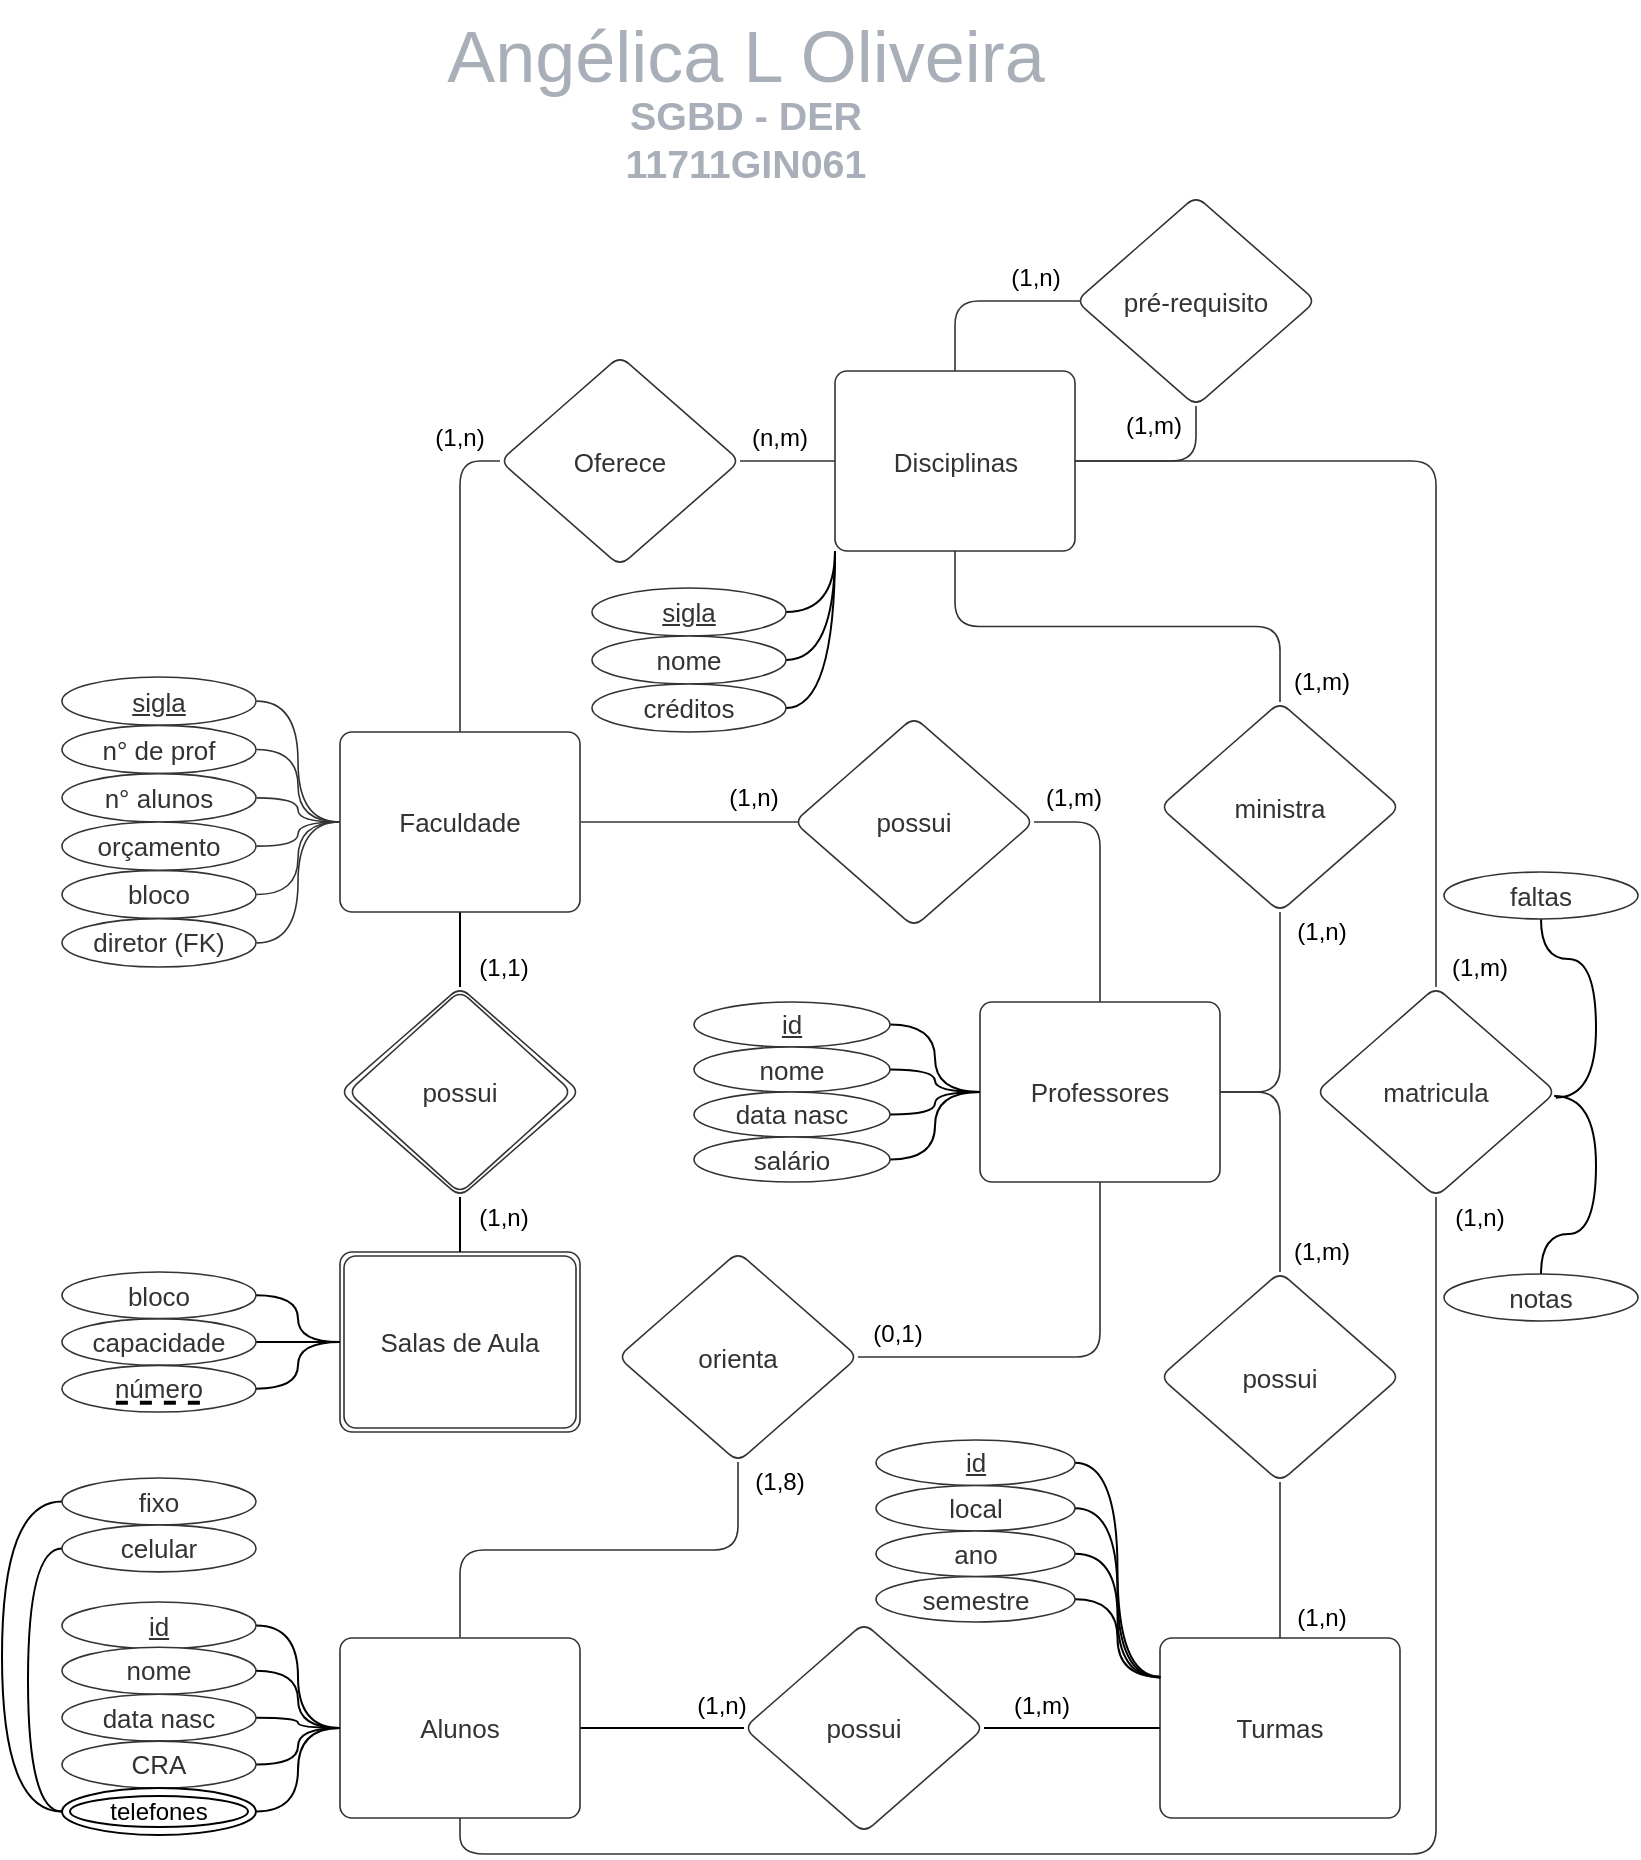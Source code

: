 <mxfile version="14.4.7" type="github">
  <diagram id="0k0tagOICq-q-ye2znuc" name="Page-1">
    <mxGraphModel dx="1777" dy="719" grid="0" gridSize="10" guides="1" tooltips="1" connect="0" arrows="1" fold="1" page="1" pageScale="1" pageWidth="827" pageHeight="1169" math="0" shadow="0">
      <root>
        <mxCell id="0" />
        <mxCell id="1" parent="0" />
        <UserObject label="&lt;div&gt;SGBD - DER&lt;/div&gt;&lt;div&gt;11711GIN061&lt;br&gt;&lt;/div&gt;" lucidchartObjectId="UGaBJGIUdZaL" id="CtVRzFDIOBK6Ej2HareU-1">
          <mxCell style="points=[[0.18,0.967,0]];html=1;overflow=block;blockSpacing=1;whiteSpace=wrap;;whiteSpace=wrap;fontSize=19.7;fontColor=#a9afb8;fontStyle=1;align=center;spacingLeft=7;spacingRight=7;spacingTop=2;spacing=3;strokeOpacity=0;fillOpacity=0;rounded=1;absoluteArcSize=1;arcSize=12;fillColor=#ffffff;strokeWidth=1.5;" parent="1" vertex="1">
            <mxGeometry x="-533" y="59" width="170" height="31" as="geometry" />
          </mxCell>
        </UserObject>
        <UserObject label="&lt;div&gt;&lt;font style=&quot;font-size: 36px&quot;&gt;Angélica L Oliveira&lt;/font&gt;&lt;/div&gt;" placeholders="1" lucidchartObjectId="UGaBLjbw9.Wj" id="CtVRzFDIOBK6Ej2HareU-3">
          <mxCell style="html=1;overflow=block;blockSpacing=1;whiteSpace=wrap;;whiteSpace=wrap;fontSize=11.5;fontColor=#a9afb8;align=center;spacingLeft=7;spacingRight=7;spacingTop=2;spacing=3;strokeOpacity=0;fillOpacity=0;rounded=1;absoluteArcSize=1;arcSize=12;fillColor=#ffffff;strokeWidth=1.5;strokeColor=#000000;" parent="1" vertex="1">
            <mxGeometry x="-688" y="19" width="480" height="14" as="geometry" />
          </mxCell>
        </UserObject>
        <mxCell id="CtVRzFDIOBK6Ej2HareU-155" style="edgeStyle=orthogonalEdgeStyle;curved=1;rounded=0;orthogonalLoop=1;jettySize=auto;html=1;exitX=0.5;exitY=1;exitDx=0;exitDy=0;entryX=0.5;entryY=0;entryDx=0;entryDy=0;endArrow=none;endFill=0;" parent="1" source="CtVRzFDIOBK6Ej2HareU-4" target="CtVRzFDIOBK6Ej2HareU-154" edge="1">
          <mxGeometry relative="1" as="geometry" />
        </mxCell>
        <UserObject label="Faculdade" lucidchartObjectId="iomj5yJkuLLF" id="CtVRzFDIOBK6Ej2HareU-4">
          <mxCell style="html=1;overflow=block;blockSpacing=1;whiteSpace=wrap;;whiteSpace=wrap;fontSize=13;fontColor=#333333;align=center;spacing=9;strokeColor=#333333;strokeOpacity=100;fillOpacity=100;rounded=1;absoluteArcSize=1;arcSize=12;fillColor=#ffffff;strokeWidth=0.8;" parent="1" vertex="1">
            <mxGeometry x="-651" y="384" width="120" height="90" as="geometry" />
          </mxCell>
        </UserObject>
        <mxCell id="CtVRzFDIOBK6Ej2HareU-110" style="edgeStyle=orthogonalEdgeStyle;curved=1;rounded=0;orthogonalLoop=1;jettySize=auto;html=1;exitX=0;exitY=0.5;exitDx=0;exitDy=0;entryX=1;entryY=0.5;entryDx=0;entryDy=0;endArrow=none;endFill=0;" parent="1" source="CtVRzFDIOBK6Ej2HareU-5" target="CtVRzFDIOBK6Ej2HareU-106" edge="1">
          <mxGeometry relative="1" as="geometry" />
        </mxCell>
        <UserObject label="Professores" lucidchartObjectId="xomj~zyaZDRu" id="CtVRzFDIOBK6Ej2HareU-5">
          <mxCell style="html=1;overflow=block;blockSpacing=1;whiteSpace=wrap;;whiteSpace=wrap;fontSize=13;fontColor=#333333;align=center;spacing=9;strokeColor=#333333;strokeOpacity=100;fillOpacity=100;rounded=1;absoluteArcSize=1;arcSize=12;fillColor=#ffffff;strokeWidth=0.8;" parent="1" vertex="1">
            <mxGeometry x="-331" y="519" width="120" height="90" as="geometry" />
          </mxCell>
        </UserObject>
        <UserObject label="Disciplinas" lucidchartObjectId="Aomjm~CfPQzT" id="CtVRzFDIOBK6Ej2HareU-6">
          <mxCell style="html=1;overflow=block;blockSpacing=1;whiteSpace=wrap;;whiteSpace=wrap;fontSize=13;fontColor=#333333;align=center;spacing=9;strokeColor=#333333;strokeOpacity=100;fillOpacity=100;rounded=1;absoluteArcSize=1;arcSize=12;fillColor=#ffffff;strokeWidth=0.8;" parent="1" vertex="1">
            <mxGeometry x="-403.5" y="203.5" width="120" height="90" as="geometry" />
          </mxCell>
        </UserObject>
        <mxCell id="CtVRzFDIOBK6Ej2HareU-151" style="edgeStyle=orthogonalEdgeStyle;curved=1;rounded=0;orthogonalLoop=1;jettySize=auto;html=1;exitX=1;exitY=0.5;exitDx=0;exitDy=0;endArrow=none;endFill=0;" parent="1" source="CtVRzFDIOBK6Ej2HareU-7" target="CtVRzFDIOBK6Ej2HareU-148" edge="1">
          <mxGeometry relative="1" as="geometry" />
        </mxCell>
        <UserObject label="Alunos" lucidchartObjectId="FomjPvOgdOiP" id="CtVRzFDIOBK6Ej2HareU-7">
          <mxCell style="html=1;overflow=block;blockSpacing=1;whiteSpace=wrap;;whiteSpace=wrap;fontSize=13;fontColor=#333333;align=center;spacing=9;strokeColor=#333333;strokeOpacity=100;fillOpacity=100;rounded=1;absoluteArcSize=1;arcSize=12;fillColor=#ffffff;strokeWidth=0.8;" parent="1" vertex="1">
            <mxGeometry x="-651" y="837" width="120" height="90" as="geometry" />
          </mxCell>
        </UserObject>
        <UserObject label="Oferece" lucidchartObjectId="UzmjYmP2OxTb" id="CtVRzFDIOBK6Ej2HareU-8">
          <mxCell style="html=1;overflow=block;blockSpacing=1;whiteSpace=wrap;shape=rhombus;whiteSpace=wrap;fontSize=13;fontColor=#333333;align=center;spacing=3.8;strokeColor=#333333;strokeOpacity=100;fillOpacity=100;rounded=1;absoluteArcSize=1;arcSize=12;fillColor=#ffffff;strokeWidth=0.8;" parent="1" vertex="1">
            <mxGeometry x="-571" y="196" width="120" height="105" as="geometry" />
          </mxCell>
        </UserObject>
        <UserObject label="" lucidchartObjectId="dAmjuNjE_fYU" id="CtVRzFDIOBK6Ej2HareU-9">
          <mxCell style="html=1;jettySize=18;whiteSpace=wrap;fontSize=13;strokeColor=#333333;strokeOpacity=100;strokeWidth=0.8;rounded=1;arcSize=24;edgeStyle=orthogonalEdgeStyle;startArrow=none;;endArrow=none;;exitX=0.5;exitY=0;entryX=0;entryY=0.5;entryDx=0;entryDy=0;exitDx=0;exitDy=0;" parent="1" source="CtVRzFDIOBK6Ej2HareU-4" target="CtVRzFDIOBK6Ej2HareU-8" edge="1">
            <mxGeometry width="100" height="100" relative="1" as="geometry">
              <Array as="points" />
            </mxGeometry>
          </mxCell>
        </UserObject>
        <UserObject label="" lucidchartObjectId="xAmjLvCmLTmo" id="CtVRzFDIOBK6Ej2HareU-10">
          <mxCell style="html=1;jettySize=18;whiteSpace=wrap;fontSize=13;strokeColor=#333333;strokeOpacity=100;strokeWidth=0.8;rounded=1;arcSize=24;edgeStyle=orthogonalEdgeStyle;startArrow=none;;endArrow=none;;exitX=1;exitY=0.5;entryX=0;entryY=0.5;exitDx=0;exitDy=0;entryDx=0;entryDy=0;" parent="1" source="CtVRzFDIOBK6Ej2HareU-8" target="CtVRzFDIOBK6Ej2HareU-6" edge="1">
            <mxGeometry width="100" height="100" relative="1" as="geometry">
              <Array as="points" />
            </mxGeometry>
          </mxCell>
        </UserObject>
        <UserObject label="possui" lucidchartObjectId="~BmjNlRGVKcV" id="CtVRzFDIOBK6Ej2HareU-11">
          <mxCell style="html=1;overflow=block;blockSpacing=1;whiteSpace=wrap;shape=rhombus;whiteSpace=wrap;fontSize=13;fontColor=#333333;align=center;spacing=3.8;strokeColor=#333333;strokeOpacity=100;fillOpacity=100;rounded=1;absoluteArcSize=1;arcSize=12;fillColor=#ffffff;strokeWidth=0.8;" parent="1" vertex="1">
            <mxGeometry x="-424" y="376.5" width="120" height="105" as="geometry" />
          </mxCell>
        </UserObject>
        <UserObject label="" lucidchartObjectId="MCmj5-dp299C" id="CtVRzFDIOBK6Ej2HareU-12">
          <mxCell style="html=1;jettySize=18;whiteSpace=wrap;fontSize=13;strokeColor=#333333;strokeOpacity=100;strokeWidth=0.8;rounded=1;arcSize=24;edgeStyle=orthogonalEdgeStyle;startArrow=none;;endArrow=none;;exitX=0.5;exitY=0;entryX=1;entryY=0.5;entryDx=0;entryDy=0;exitDx=0;exitDy=0;" parent="1" source="CtVRzFDIOBK6Ej2HareU-5" target="CtVRzFDIOBK6Ej2HareU-11" edge="1">
            <mxGeometry width="100" height="100" relative="1" as="geometry">
              <Array as="points" />
            </mxGeometry>
          </mxCell>
        </UserObject>
        <UserObject label="" lucidchartObjectId="WCmjzMi76Cz9" id="CtVRzFDIOBK6Ej2HareU-13">
          <mxCell style="html=1;jettySize=18;whiteSpace=wrap;fontSize=13;strokeColor=#333333;strokeOpacity=100;strokeWidth=0.8;rounded=1;arcSize=24;edgeStyle=orthogonalEdgeStyle;startArrow=none;;endArrow=none;;exitX=0.019;exitY=0.5;exitPerimeter=0;entryX=1.003;entryY=0.5;entryPerimeter=0;" parent="1" source="CtVRzFDIOBK6Ej2HareU-11" target="CtVRzFDIOBK6Ej2HareU-4" edge="1">
            <mxGeometry width="100" height="100" relative="1" as="geometry">
              <Array as="points" />
            </mxGeometry>
          </mxCell>
        </UserObject>
        <UserObject label="ministra" lucidchartObjectId="_CmjO9TMk5nC" id="CtVRzFDIOBK6Ej2HareU-14">
          <mxCell style="html=1;overflow=block;blockSpacing=1;whiteSpace=wrap;shape=rhombus;whiteSpace=wrap;fontSize=13;fontColor=#333333;align=center;spacing=3.8;strokeColor=#333333;strokeOpacity=100;fillOpacity=100;rounded=1;absoluteArcSize=1;arcSize=12;fillColor=#ffffff;strokeWidth=0.8;" parent="1" vertex="1">
            <mxGeometry x="-241" y="369" width="120" height="105" as="geometry" />
          </mxCell>
        </UserObject>
        <UserObject label="" lucidchartObjectId="aDmjiUkm2qg4" id="CtVRzFDIOBK6Ej2HareU-15">
          <mxCell style="html=1;jettySize=18;whiteSpace=wrap;fontSize=13;strokeColor=#333333;strokeOpacity=100;strokeWidth=0.8;rounded=1;arcSize=24;edgeStyle=orthogonalEdgeStyle;startArrow=none;;endArrow=none;;exitX=1;exitY=0.5;entryX=0.5;entryY=1;entryDx=0;entryDy=0;exitDx=0;exitDy=0;" parent="1" source="CtVRzFDIOBK6Ej2HareU-5" target="CtVRzFDIOBK6Ej2HareU-14" edge="1">
            <mxGeometry width="100" height="100" relative="1" as="geometry">
              <Array as="points" />
              <mxPoint x="-191" y="4" as="targetPoint" />
            </mxGeometry>
          </mxCell>
        </UserObject>
        <UserObject label="" lucidchartObjectId="fDmjT.F.xK~0" id="CtVRzFDIOBK6Ej2HareU-16">
          <mxCell style="html=1;jettySize=18;whiteSpace=wrap;fontSize=13;strokeColor=#333333;strokeOpacity=100;strokeWidth=0.8;rounded=1;arcSize=24;edgeStyle=orthogonalEdgeStyle;startArrow=none;;endArrow=none;;entryX=0.5;entryY=1;exitX=0.5;exitY=0;exitDx=0;exitDy=0;entryDx=0;entryDy=0;" parent="1" source="CtVRzFDIOBK6Ej2HareU-14" target="CtVRzFDIOBK6Ej2HareU-6" edge="1">
            <mxGeometry width="100" height="100" relative="1" as="geometry">
              <Array as="points" />
              <mxPoint x="-181" y="411" as="sourcePoint" />
            </mxGeometry>
          </mxCell>
        </UserObject>
        <UserObject label="orienta" lucidchartObjectId="pDmjEAedYxlP" id="CtVRzFDIOBK6Ej2HareU-17">
          <mxCell style="html=1;overflow=block;blockSpacing=1;whiteSpace=wrap;shape=rhombus;whiteSpace=wrap;fontSize=13;fontColor=#333333;align=center;spacing=3.8;strokeColor=#333333;strokeOpacity=100;fillOpacity=100;rounded=1;absoluteArcSize=1;arcSize=12;fillColor=#ffffff;strokeWidth=0.8;" parent="1" vertex="1">
            <mxGeometry x="-512" y="644" width="120" height="105" as="geometry" />
          </mxCell>
        </UserObject>
        <UserObject label="" lucidchartObjectId="yDmjnPk5z_PZ" id="CtVRzFDIOBK6Ej2HareU-18">
          <mxCell style="html=1;jettySize=18;whiteSpace=wrap;fontSize=13;strokeColor=#333333;strokeOpacity=100;strokeWidth=0.8;rounded=1;arcSize=24;edgeStyle=orthogonalEdgeStyle;startArrow=none;;endArrow=none;;exitX=0.5;exitY=1;entryX=1;entryY=0.5;exitDx=0;exitDy=0;entryDx=0;entryDy=0;" parent="1" source="CtVRzFDIOBK6Ej2HareU-5" target="CtVRzFDIOBK6Ej2HareU-17" edge="1">
            <mxGeometry width="100" height="100" relative="1" as="geometry">
              <Array as="points" />
            </mxGeometry>
          </mxCell>
        </UserObject>
        <UserObject label="" lucidchartObjectId="BDmjD462HrRi" id="CtVRzFDIOBK6Ej2HareU-19">
          <mxCell style="html=1;jettySize=18;whiteSpace=wrap;fontSize=13;strokeColor=#333333;strokeOpacity=100;strokeWidth=0.8;rounded=1;arcSize=24;edgeStyle=orthogonalEdgeStyle;startArrow=none;;endArrow=none;;entryX=0.5;entryY=-0.004;entryPerimeter=0;exitX=0.5;exitY=1;exitDx=0;exitDy=0;" parent="1" source="CtVRzFDIOBK6Ej2HareU-17" target="CtVRzFDIOBK6Ej2HareU-7" edge="1">
            <mxGeometry width="100" height="100" relative="1" as="geometry">
              <Array as="points" />
              <mxPoint x="-452" y="749" as="sourcePoint" />
            </mxGeometry>
          </mxCell>
        </UserObject>
        <UserObject label="possui" lucidchartObjectId="ZDmjs5NYemhn" id="CtVRzFDIOBK6Ej2HareU-20">
          <mxCell style="html=1;overflow=block;blockSpacing=1;whiteSpace=wrap;shape=rhombus;whiteSpace=wrap;fontSize=13;fontColor=#333333;align=center;spacing=3.8;strokeColor=#333333;strokeOpacity=100;fillOpacity=100;rounded=1;absoluteArcSize=1;arcSize=12;fillColor=#ffffff;strokeWidth=0.8;" parent="1" vertex="1">
            <mxGeometry x="-241" y="654" width="120" height="105" as="geometry" />
          </mxCell>
        </UserObject>
        <UserObject label="" lucidchartObjectId="pEmja8BC-TZG" id="CtVRzFDIOBK6Ej2HareU-21">
          <mxCell style="html=1;jettySize=18;whiteSpace=wrap;fontSize=13;strokeColor=#333333;strokeOpacity=100;strokeWidth=0.8;rounded=1;arcSize=24;edgeStyle=orthogonalEdgeStyle;startArrow=none;;endArrow=none;;exitX=1;exitY=0.5;exitDx=0;exitDy=0;" parent="1" source="CtVRzFDIOBK6Ej2HareU-5" target="CtVRzFDIOBK6Ej2HareU-20" edge="1">
            <mxGeometry width="100" height="100" relative="1" as="geometry">
              <Array as="points" />
            </mxGeometry>
          </mxCell>
        </UserObject>
        <UserObject label="" lucidchartObjectId="FEmjuh.W_axb" id="CtVRzFDIOBK6Ej2HareU-22">
          <mxCell style="html=1;jettySize=18;whiteSpace=wrap;fontSize=13;strokeColor=#333333;strokeOpacity=100;strokeWidth=0.8;rounded=1;arcSize=24;edgeStyle=orthogonalEdgeStyle;startArrow=none;;endArrow=none;;exitX=0.5;exitY=1;entryX=0.5;entryY=0;exitDx=0;exitDy=0;entryDx=0;entryDy=0;" parent="1" source="CtVRzFDIOBK6Ej2HareU-20" target="CtVRzFDIOBK6Ej2HareU-34" edge="1">
            <mxGeometry width="100" height="100" relative="1" as="geometry">
              <Array as="points" />
              <mxPoint x="-183.06" y="773" as="sourcePoint" />
            </mxGeometry>
          </mxCell>
        </UserObject>
        <UserObject label="pré-requisito" lucidchartObjectId="REmjL6j6m4Zm" id="CtVRzFDIOBK6Ej2HareU-23">
          <mxCell style="html=1;overflow=block;blockSpacing=1;whiteSpace=wrap;shape=rhombus;whiteSpace=wrap;fontSize=13;fontColor=#333333;align=center;spacing=3.8;strokeColor=#333333;strokeOpacity=100;fillOpacity=100;rounded=1;absoluteArcSize=1;arcSize=12;fillColor=#ffffff;strokeWidth=0.8;" parent="1" vertex="1">
            <mxGeometry x="-283" y="116" width="120" height="105" as="geometry" />
          </mxCell>
        </UserObject>
        <UserObject label="" lucidchartObjectId="YEmjEZizZ.XD" id="CtVRzFDIOBK6Ej2HareU-24">
          <mxCell style="html=1;jettySize=18;whiteSpace=wrap;fontSize=13;strokeColor=#333333;strokeOpacity=100;strokeWidth=0.8;rounded=1;arcSize=24;edgeStyle=orthogonalEdgeStyle;startArrow=none;;endArrow=none;;exitX=1;exitY=0.5;entryX=0.5;entryY=1;exitDx=0;exitDy=0;entryDx=0;entryDy=0;" parent="1" source="CtVRzFDIOBK6Ej2HareU-6" target="CtVRzFDIOBK6Ej2HareU-23" edge="1">
            <mxGeometry width="100" height="100" relative="1" as="geometry">
              <Array as="points" />
            </mxGeometry>
          </mxCell>
        </UserObject>
        <UserObject label="" lucidchartObjectId="9EmjZBSx3TJS" id="CtVRzFDIOBK6Ej2HareU-25">
          <mxCell style="html=1;jettySize=18;whiteSpace=wrap;fontSize=13;strokeColor=#333333;strokeOpacity=100;strokeWidth=0.8;rounded=1;arcSize=24;edgeStyle=orthogonalEdgeStyle;startArrow=none;;endArrow=none;;exitX=0.019;exitY=0.5;exitPerimeter=0;entryX=0.5;entryY=0;entryDx=0;entryDy=0;" parent="1" source="CtVRzFDIOBK6Ej2HareU-23" target="CtVRzFDIOBK6Ej2HareU-6" edge="1">
            <mxGeometry width="100" height="100" relative="1" as="geometry">
              <Array as="points" />
            </mxGeometry>
          </mxCell>
        </UserObject>
        <UserObject label="Salas de Aula" lucidchartObjectId="ZJmj8_7ffC9h" id="CtVRzFDIOBK6Ej2HareU-32">
          <mxCell style="html=1;overflow=block;blockSpacing=1;whiteSpace=wrap;shape=ext;double=1;whiteSpace=wrap;fontSize=13;fontColor=#333333;align=center;spacing=3.8;strokeColor=#333333;strokeOpacity=100;fillOpacity=100;rounded=1;absoluteArcSize=1;arcSize=12;fillColor=#ffffff;strokeWidth=0.8;" parent="1" vertex="1">
            <mxGeometry x="-651" y="644" width="120" height="90" as="geometry" />
          </mxCell>
        </UserObject>
        <mxCell id="CtVRzFDIOBK6Ej2HareU-93" style="edgeStyle=orthogonalEdgeStyle;rounded=0;orthogonalLoop=1;jettySize=auto;html=1;entryX=1;entryY=0.5;entryDx=0;entryDy=0;endArrow=none;endFill=0;curved=1;exitX=-0.001;exitY=0.214;exitDx=0;exitDy=0;exitPerimeter=0;" parent="1" source="CtVRzFDIOBK6Ej2HareU-34" target="CtVRzFDIOBK6Ej2HareU-78" edge="1">
          <mxGeometry relative="1" as="geometry">
            <mxPoint x="-242" y="848" as="sourcePoint" />
          </mxGeometry>
        </mxCell>
        <UserObject label="Turmas" lucidchartObjectId="HPmjRnHx5ylr" id="CtVRzFDIOBK6Ej2HareU-34">
          <mxCell style="html=1;overflow=block;blockSpacing=1;whiteSpace=wrap;;whiteSpace=wrap;fontSize=13;fontColor=#333333;align=center;spacing=3.8;strokeColor=#333333;strokeOpacity=100;fillOpacity=100;rounded=1;absoluteArcSize=1;arcSize=12;fillColor=#ffffff;strokeWidth=0.8;" parent="1" vertex="1">
            <mxGeometry x="-241" y="837" width="120" height="90" as="geometry" />
          </mxCell>
        </UserObject>
        <UserObject label="" lucidchartObjectId="5Smj8ZvPu2pv" id="CtVRzFDIOBK6Ej2HareU-39">
          <mxCell style="html=1;jettySize=18;whiteSpace=wrap;fontSize=13;strokeColor=#333333;strokeOpacity=100;strokeWidth=0.8;rounded=1;arcSize=24;edgeStyle=orthogonalEdgeStyle;startArrow=none;;endArrow=none;;exitX=1.003;exitY=0.5;exitPerimeter=0;entryX=-0.003;entryY=0.5;entryPerimeter=0;curved=1;" parent="1" source="CtVRzFDIOBK6Ej2HareU-33" target="CtVRzFDIOBK6Ej2HareU-4" edge="1">
            <mxGeometry width="100" height="100" relative="1" as="geometry" />
          </mxCell>
        </UserObject>
        <UserObject label="" lucidchartObjectId="bTmjVLnhN5Iq" id="CtVRzFDIOBK6Ej2HareU-40">
          <mxCell style="html=1;jettySize=18;whiteSpace=wrap;fontSize=13;strokeColor=#333333;strokeOpacity=100;strokeWidth=0.8;rounded=1;arcSize=24;edgeStyle=orthogonalEdgeStyle;startArrow=none;;endArrow=none;;exitX=1.003;exitY=0.5;exitPerimeter=0;entryX=-0.003;entryY=0.5;entryPerimeter=0;curved=1;" parent="1" source="CtVRzFDIOBK6Ej2HareU-35" target="CtVRzFDIOBK6Ej2HareU-4" edge="1">
            <mxGeometry width="100" height="100" relative="1" as="geometry" />
          </mxCell>
        </UserObject>
        <UserObject label="" lucidchartObjectId="mTmjp_HUGFZe" id="CtVRzFDIOBK6Ej2HareU-41">
          <mxCell style="html=1;jettySize=18;whiteSpace=wrap;fontSize=13;strokeColor=#333333;strokeOpacity=100;strokeWidth=0.8;rounded=1;arcSize=24;edgeStyle=orthogonalEdgeStyle;startArrow=none;;endArrow=none;;exitX=1.003;exitY=0.5;exitPerimeter=0;entryX=-0.003;entryY=0.5;entryPerimeter=0;curved=1;" parent="1" source="CtVRzFDIOBK6Ej2HareU-37" target="CtVRzFDIOBK6Ej2HareU-4" edge="1">
            <mxGeometry width="100" height="100" relative="1" as="geometry" />
          </mxCell>
        </UserObject>
        <UserObject label="" lucidchartObjectId="qTmjNSVt_GpQ" id="CtVRzFDIOBK6Ej2HareU-42">
          <mxCell style="html=1;jettySize=18;whiteSpace=wrap;fontSize=13;strokeColor=#333333;strokeOpacity=100;strokeWidth=0.8;rounded=1;arcSize=24;edgeStyle=orthogonalEdgeStyle;startArrow=none;;endArrow=none;;exitX=1.003;exitY=0.5;exitPerimeter=0;entryX=-0.003;entryY=0.5;entryPerimeter=0;curved=1;" parent="1" source="CtVRzFDIOBK6Ej2HareU-38" target="CtVRzFDIOBK6Ej2HareU-4" edge="1">
            <mxGeometry width="100" height="100" relative="1" as="geometry" />
          </mxCell>
        </UserObject>
        <UserObject label="" lucidchartObjectId="tTmjfXXcpOUJ" id="CtVRzFDIOBK6Ej2HareU-43">
          <mxCell style="html=1;jettySize=18;whiteSpace=wrap;fontSize=13;strokeColor=#333333;strokeOpacity=100;strokeWidth=0.8;rounded=1;arcSize=24;edgeStyle=orthogonalEdgeStyle;startArrow=none;;endArrow=none;;exitX=1.003;exitY=0.5;exitPerimeter=0;entryX=-0.003;entryY=0.5;entryPerimeter=0;curved=1;" parent="1" source="CtVRzFDIOBK6Ej2HareU-36" target="CtVRzFDIOBK6Ej2HareU-4" edge="1">
            <mxGeometry width="100" height="100" relative="1" as="geometry" />
          </mxCell>
        </UserObject>
        <UserObject label="" lucidchartObjectId="MUmjPoIUckg." id="CtVRzFDIOBK6Ej2HareU-45">
          <mxCell style="html=1;jettySize=18;whiteSpace=wrap;fontSize=13;strokeColor=#333333;strokeOpacity=100;strokeWidth=0.8;rounded=1;arcSize=24;edgeStyle=orthogonalEdgeStyle;startArrow=none;;endArrow=none;;exitX=1.003;exitY=0.5;exitPerimeter=0;entryX=-0.003;entryY=0.5;entryPerimeter=0;curved=1;" parent="1" source="CtVRzFDIOBK6Ej2HareU-44" target="CtVRzFDIOBK6Ej2HareU-4" edge="1">
            <mxGeometry width="100" height="100" relative="1" as="geometry" />
          </mxCell>
        </UserObject>
        <mxCell id="CtVRzFDIOBK6Ej2HareU-76" style="edgeStyle=orthogonalEdgeStyle;rounded=0;orthogonalLoop=1;jettySize=auto;html=1;exitX=0.5;exitY=1;exitDx=0;exitDy=0;" parent="1" edge="1">
          <mxGeometry relative="1" as="geometry">
            <mxPoint x="-183.06" y="773" as="sourcePoint" />
            <mxPoint x="-183.06" y="773" as="targetPoint" />
          </mxGeometry>
        </mxCell>
        <mxCell id="CtVRzFDIOBK6Ej2HareU-94" style="edgeStyle=orthogonalEdgeStyle;rounded=0;orthogonalLoop=1;jettySize=auto;html=1;exitX=1;exitY=0.5;exitDx=0;exitDy=0;endArrow=none;endFill=0;curved=1;entryX=0.003;entryY=0.217;entryDx=0;entryDy=0;entryPerimeter=0;" parent="1" source="CtVRzFDIOBK6Ej2HareU-79" target="CtVRzFDIOBK6Ej2HareU-34" edge="1">
          <mxGeometry relative="1" as="geometry">
            <mxPoint x="-241" y="838" as="targetPoint" />
          </mxGeometry>
        </mxCell>
        <mxCell id="CtVRzFDIOBK6Ej2HareU-95" style="edgeStyle=orthogonalEdgeStyle;rounded=0;orthogonalLoop=1;jettySize=auto;html=1;exitX=1;exitY=0.5;exitDx=0;exitDy=0;endArrow=none;endFill=0;curved=1;entryX=0.001;entryY=0.219;entryDx=0;entryDy=0;entryPerimeter=0;" parent="1" source="CtVRzFDIOBK6Ej2HareU-81" target="CtVRzFDIOBK6Ej2HareU-34" edge="1">
          <mxGeometry relative="1" as="geometry">
            <mxPoint x="-239" y="863" as="targetPoint" />
          </mxGeometry>
        </mxCell>
        <mxCell id="CtVRzFDIOBK6Ej2HareU-96" style="edgeStyle=orthogonalEdgeStyle;rounded=0;orthogonalLoop=1;jettySize=auto;html=1;exitX=1;exitY=0.5;exitDx=0;exitDy=0;endArrow=none;endFill=0;curved=1;entryX=-0.001;entryY=0.219;entryDx=0;entryDy=0;entryPerimeter=0;" parent="1" source="CtVRzFDIOBK6Ej2HareU-82" target="CtVRzFDIOBK6Ej2HareU-34" edge="1">
          <mxGeometry relative="1" as="geometry">
            <mxPoint x="-238" y="844" as="targetPoint" />
          </mxGeometry>
        </mxCell>
        <mxCell id="CtVRzFDIOBK6Ej2HareU-102" style="edgeStyle=orthogonalEdgeStyle;curved=1;rounded=0;orthogonalLoop=1;jettySize=auto;html=1;exitX=1;exitY=0.5;exitDx=0;exitDy=0;entryX=0;entryY=1;entryDx=0;entryDy=0;endArrow=none;endFill=0;" parent="1" source="CtVRzFDIOBK6Ej2HareU-97" target="CtVRzFDIOBK6Ej2HareU-6" edge="1">
          <mxGeometry relative="1" as="geometry" />
        </mxCell>
        <mxCell id="CtVRzFDIOBK6Ej2HareU-105" style="edgeStyle=orthogonalEdgeStyle;curved=1;rounded=0;orthogonalLoop=1;jettySize=auto;html=1;exitX=1;exitY=0.5;exitDx=0;exitDy=0;endArrow=none;endFill=0;entryX=0;entryY=1;entryDx=0;entryDy=0;" parent="1" source="CtVRzFDIOBK6Ej2HareU-98" target="CtVRzFDIOBK6Ej2HareU-6" edge="1">
          <mxGeometry relative="1" as="geometry" />
        </mxCell>
        <mxCell id="CtVRzFDIOBK6Ej2HareU-104" style="edgeStyle=orthogonalEdgeStyle;curved=1;rounded=0;orthogonalLoop=1;jettySize=auto;html=1;exitX=1;exitY=0.5;exitDx=0;exitDy=0;endArrow=none;endFill=0;entryX=0;entryY=1;entryDx=0;entryDy=0;" parent="1" source="CtVRzFDIOBK6Ej2HareU-99" target="CtVRzFDIOBK6Ej2HareU-6" edge="1">
          <mxGeometry relative="1" as="geometry" />
        </mxCell>
        <mxCell id="CtVRzFDIOBK6Ej2HareU-111" style="edgeStyle=orthogonalEdgeStyle;curved=1;rounded=0;orthogonalLoop=1;jettySize=auto;html=1;exitX=1;exitY=0.5;exitDx=0;exitDy=0;endArrow=none;endFill=0;entryX=0;entryY=0.5;entryDx=0;entryDy=0;" parent="1" source="CtVRzFDIOBK6Ej2HareU-107" target="CtVRzFDIOBK6Ej2HareU-5" edge="1">
          <mxGeometry relative="1" as="geometry">
            <mxPoint x="-81" y="374" as="targetPoint" />
          </mxGeometry>
        </mxCell>
        <mxCell id="CtVRzFDIOBK6Ej2HareU-112" style="edgeStyle=orthogonalEdgeStyle;curved=1;rounded=0;orthogonalLoop=1;jettySize=auto;html=1;exitX=1;exitY=0.5;exitDx=0;exitDy=0;endArrow=none;endFill=0;entryX=0;entryY=0.5;entryDx=0;entryDy=0;" parent="1" source="CtVRzFDIOBK6Ej2HareU-108" target="CtVRzFDIOBK6Ej2HareU-5" edge="1">
          <mxGeometry relative="1" as="geometry">
            <mxPoint x="-81" y="384" as="targetPoint" />
          </mxGeometry>
        </mxCell>
        <mxCell id="CtVRzFDIOBK6Ej2HareU-113" style="edgeStyle=orthogonalEdgeStyle;curved=1;rounded=0;orthogonalLoop=1;jettySize=auto;html=1;exitX=1;exitY=0.5;exitDx=0;exitDy=0;endArrow=none;endFill=0;entryX=0;entryY=0.5;entryDx=0;entryDy=0;" parent="1" source="CtVRzFDIOBK6Ej2HareU-109" target="CtVRzFDIOBK6Ej2HareU-5" edge="1">
          <mxGeometry relative="1" as="geometry">
            <mxPoint x="-81" y="384" as="targetPoint" />
          </mxGeometry>
        </mxCell>
        <mxCell id="CtVRzFDIOBK6Ej2HareU-122" style="edgeStyle=orthogonalEdgeStyle;curved=1;rounded=0;orthogonalLoop=1;jettySize=auto;html=1;exitX=1;exitY=0.5;exitDx=0;exitDy=0;entryX=0;entryY=0.5;entryDx=0;entryDy=0;endArrow=none;endFill=0;" parent="1" source="CtVRzFDIOBK6Ej2HareU-114" target="CtVRzFDIOBK6Ej2HareU-7" edge="1">
          <mxGeometry relative="1" as="geometry" />
        </mxCell>
        <mxCell id="CtVRzFDIOBK6Ej2HareU-127" style="edgeStyle=orthogonalEdgeStyle;curved=1;rounded=0;orthogonalLoop=1;jettySize=auto;html=1;exitX=1;exitY=0.5;exitDx=0;exitDy=0;entryX=0;entryY=0.5;entryDx=0;entryDy=0;endArrow=none;endFill=0;" parent="1" source="CtVRzFDIOBK6Ej2HareU-115" target="CtVRzFDIOBK6Ej2HareU-7" edge="1">
          <mxGeometry relative="1" as="geometry" />
        </mxCell>
        <mxCell id="CtVRzFDIOBK6Ej2HareU-128" style="edgeStyle=orthogonalEdgeStyle;curved=1;rounded=0;orthogonalLoop=1;jettySize=auto;html=1;exitX=1;exitY=0.5;exitDx=0;exitDy=0;entryX=0;entryY=0.5;entryDx=0;entryDy=0;endArrow=none;endFill=0;" parent="1" source="CtVRzFDIOBK6Ej2HareU-116" target="CtVRzFDIOBK6Ej2HareU-7" edge="1">
          <mxGeometry relative="1" as="geometry" />
        </mxCell>
        <mxCell id="CtVRzFDIOBK6Ej2HareU-130" style="edgeStyle=orthogonalEdgeStyle;curved=1;rounded=0;orthogonalLoop=1;jettySize=auto;html=1;exitX=1;exitY=0.5;exitDx=0;exitDy=0;entryX=0;entryY=0.5;entryDx=0;entryDy=0;endArrow=none;endFill=0;" parent="1" source="CtVRzFDIOBK6Ej2HareU-117" target="CtVRzFDIOBK6Ej2HareU-7" edge="1">
          <mxGeometry relative="1" as="geometry" />
        </mxCell>
        <mxCell id="CtVRzFDIOBK6Ej2HareU-131" style="edgeStyle=orthogonalEdgeStyle;curved=1;rounded=0;orthogonalLoop=1;jettySize=auto;html=1;exitX=1;exitY=0.5;exitDx=0;exitDy=0;entryX=0;entryY=0.5;entryDx=0;entryDy=0;endArrow=none;endFill=0;" parent="1" source="CtVRzFDIOBK6Ej2HareU-118" target="CtVRzFDIOBK6Ej2HareU-7" edge="1">
          <mxGeometry relative="1" as="geometry" />
        </mxCell>
        <mxCell id="CtVRzFDIOBK6Ej2HareU-137" style="edgeStyle=orthogonalEdgeStyle;curved=1;rounded=0;orthogonalLoop=1;jettySize=auto;html=1;entryX=0;entryY=0.5;entryDx=0;entryDy=0;endArrow=none;endFill=0;" parent="1" source="CtVRzFDIOBK6Ej2HareU-141" target="CtVRzFDIOBK6Ej2HareU-32" edge="1">
          <mxGeometry relative="1" as="geometry">
            <mxPoint x="-496" y="659" as="sourcePoint" />
          </mxGeometry>
        </mxCell>
        <mxCell id="CtVRzFDIOBK6Ej2HareU-138" style="edgeStyle=orthogonalEdgeStyle;curved=1;rounded=0;orthogonalLoop=1;jettySize=auto;html=1;entryX=0;entryY=0.5;entryDx=0;entryDy=0;endArrow=none;endFill=0;" parent="1" source="CtVRzFDIOBK6Ej2HareU-136" target="CtVRzFDIOBK6Ej2HareU-32" edge="1">
          <mxGeometry relative="1" as="geometry" />
        </mxCell>
        <mxCell id="CtVRzFDIOBK6Ej2HareU-152" style="edgeStyle=orthogonalEdgeStyle;curved=1;rounded=0;orthogonalLoop=1;jettySize=auto;html=1;entryX=0;entryY=0.5;entryDx=0;entryDy=0;endArrow=none;endFill=0;" parent="1" source="CtVRzFDIOBK6Ej2HareU-148" target="CtVRzFDIOBK6Ej2HareU-34" edge="1">
          <mxGeometry relative="1" as="geometry" />
        </mxCell>
        <UserObject label="possui" lucidchartObjectId="pDmjEAedYxlP" id="CtVRzFDIOBK6Ej2HareU-148">
          <mxCell style="html=1;overflow=block;blockSpacing=1;whiteSpace=wrap;shape=rhombus;whiteSpace=wrap;fontSize=13;fontColor=#333333;align=center;spacing=3.8;strokeColor=#333333;strokeOpacity=100;fillOpacity=100;rounded=1;absoluteArcSize=1;arcSize=12;fillColor=#ffffff;strokeWidth=0.8;" parent="1" vertex="1">
            <mxGeometry x="-449" y="829.5" width="120" height="105" as="geometry" />
          </mxCell>
        </UserObject>
        <mxCell id="CtVRzFDIOBK6Ej2HareU-153" style="edgeStyle=orthogonalEdgeStyle;curved=1;rounded=0;orthogonalLoop=1;jettySize=auto;html=1;endArrow=none;endFill=0;entryX=0;entryY=0.5;entryDx=0;entryDy=0;" parent="1" source="CtVRzFDIOBK6Ej2HareU-135" target="CtVRzFDIOBK6Ej2HareU-32" edge="1">
          <mxGeometry relative="1" as="geometry">
            <mxPoint x="-496" y="689" as="sourcePoint" />
            <mxPoint x="-656" y="694" as="targetPoint" />
          </mxGeometry>
        </mxCell>
        <mxCell id="CtVRzFDIOBK6Ej2HareU-156" style="edgeStyle=orthogonalEdgeStyle;curved=1;rounded=0;orthogonalLoop=1;jettySize=auto;html=1;exitX=0.5;exitY=1;exitDx=0;exitDy=0;entryX=0.5;entryY=0;entryDx=0;entryDy=0;endArrow=none;endFill=0;" parent="1" source="CtVRzFDIOBK6Ej2HareU-154" target="CtVRzFDIOBK6Ej2HareU-32" edge="1">
          <mxGeometry relative="1" as="geometry" />
        </mxCell>
        <UserObject label="possui" lucidchartObjectId="UzmjYmP2OxTb" id="CtVRzFDIOBK6Ej2HareU-154">
          <mxCell style="html=1;overflow=block;blockSpacing=1;whiteSpace=wrap;shape=rhombus;whiteSpace=wrap;fontSize=13;fontColor=#333333;align=center;spacing=3.8;strokeColor=#333333;strokeOpacity=100;fillOpacity=100;rounded=1;absoluteArcSize=1;arcSize=12;fillColor=#ffffff;strokeWidth=0.8;" parent="1" vertex="1">
            <mxGeometry x="-651" y="511.5" width="120" height="105" as="geometry" />
          </mxCell>
        </UserObject>
        <UserObject label="matricula" lucidchartObjectId="_CmjO9TMk5nC" id="CtVRzFDIOBK6Ej2HareU-165">
          <mxCell style="html=1;overflow=block;blockSpacing=1;whiteSpace=wrap;shape=rhombus;whiteSpace=wrap;fontSize=13;fontColor=#333333;align=center;spacing=3.8;strokeColor=#333333;strokeOpacity=100;fillOpacity=100;rounded=1;absoluteArcSize=1;arcSize=12;fillColor=#ffffff;strokeWidth=0.8;" parent="1" vertex="1">
            <mxGeometry x="-163" y="511.5" width="120" height="105" as="geometry" />
          </mxCell>
        </UserObject>
        <UserObject label="" lucidchartObjectId="aDmjiUkm2qg4" id="CtVRzFDIOBK6Ej2HareU-168">
          <mxCell style="html=1;jettySize=18;whiteSpace=wrap;fontSize=13;strokeColor=#333333;strokeOpacity=100;strokeWidth=0.8;rounded=1;arcSize=24;edgeStyle=orthogonalEdgeStyle;startArrow=none;;endArrow=none;;exitX=0.5;exitY=1;exitDx=0;exitDy=0;" parent="1" source="CtVRzFDIOBK6Ej2HareU-7" target="CtVRzFDIOBK6Ej2HareU-165" edge="1">
            <mxGeometry width="100" height="100" relative="1" as="geometry">
              <Array as="points" />
              <mxPoint x="-134" y="781.5" as="sourcePoint" />
              <mxPoint x="-108" y="690" as="targetPoint" />
            </mxGeometry>
          </mxCell>
        </UserObject>
        <UserObject label="" lucidchartObjectId="pEmja8BC-TZG" id="CtVRzFDIOBK6Ej2HareU-169">
          <mxCell style="html=1;jettySize=18;whiteSpace=wrap;fontSize=13;strokeColor=#333333;strokeOpacity=100;strokeWidth=0.8;rounded=1;arcSize=24;edgeStyle=orthogonalEdgeStyle;startArrow=none;;endArrow=none;;exitX=1;exitY=0.5;exitDx=0;exitDy=0;" parent="1" source="CtVRzFDIOBK6Ej2HareU-6" target="CtVRzFDIOBK6Ej2HareU-165" edge="1">
            <mxGeometry width="100" height="100" relative="1" as="geometry">
              <Array as="points">
                <mxPoint x="-103" y="248" />
              </Array>
              <mxPoint x="-201" y="574" as="sourcePoint" />
              <mxPoint x="-106" y="525" as="targetPoint" />
            </mxGeometry>
          </mxCell>
        </UserObject>
        <mxCell id="CtVRzFDIOBK6Ej2HareU-170" value="" style="group" parent="1" vertex="1" connectable="0">
          <mxGeometry x="-790" y="356.5" width="97" height="145" as="geometry" />
        </mxCell>
        <UserObject label="sigla" lucidchartObjectId="9OmjdLNjwsMl" id="CtVRzFDIOBK6Ej2HareU-33">
          <mxCell style="html=1;overflow=block;blockSpacing=1;whiteSpace=wrap;ellipse;whiteSpace=wrap;fontSize=13;fontColor=#333333;fontStyle=4;align=center;spacing=3.8;strokeColor=#333333;strokeOpacity=100;fillOpacity=100;rounded=1;absoluteArcSize=1;arcSize=12;fillColor=#ffffff;strokeWidth=0.8;" parent="CtVRzFDIOBK6Ej2HareU-170" vertex="1">
            <mxGeometry width="97" height="24.167" as="geometry" />
          </mxCell>
        </UserObject>
        <UserObject label="n° de prof" lucidchartObjectId="ZRmjgUTJ3Nd." id="CtVRzFDIOBK6Ej2HareU-35">
          <mxCell style="html=1;overflow=block;blockSpacing=1;whiteSpace=wrap;ellipse;whiteSpace=wrap;fontSize=13;fontColor=#333333;align=center;spacing=3.8;strokeColor=#333333;strokeOpacity=100;fillOpacity=100;rounded=1;absoluteArcSize=1;arcSize=12;fillColor=#ffffff;strokeWidth=0.8;" parent="CtVRzFDIOBK6Ej2HareU-170" vertex="1">
            <mxGeometry y="24.167" width="97" height="24.167" as="geometry" />
          </mxCell>
        </UserObject>
        <UserObject label="bloco" lucidchartObjectId="ZRmjNuLXcJue" id="CtVRzFDIOBK6Ej2HareU-36">
          <mxCell style="html=1;overflow=block;blockSpacing=1;whiteSpace=wrap;ellipse;whiteSpace=wrap;fontSize=13;fontColor=#333333;align=center;spacing=3.8;strokeColor=#333333;strokeOpacity=100;fillOpacity=100;rounded=1;absoluteArcSize=1;arcSize=12;fillColor=#ffffff;strokeWidth=0.8;" parent="CtVRzFDIOBK6Ej2HareU-170" vertex="1">
            <mxGeometry y="96.667" width="97" height="24.167" as="geometry" />
          </mxCell>
        </UserObject>
        <UserObject label="n° alunos" lucidchartObjectId="_RmjpFdKyJmw" id="CtVRzFDIOBK6Ej2HareU-37">
          <mxCell style="html=1;overflow=block;blockSpacing=1;whiteSpace=wrap;ellipse;whiteSpace=wrap;fontSize=13;fontColor=#333333;align=center;spacing=3.8;strokeColor=#333333;strokeOpacity=100;fillOpacity=100;rounded=1;absoluteArcSize=1;arcSize=12;fillColor=#ffffff;strokeWidth=0.8;" parent="CtVRzFDIOBK6Ej2HareU-170" vertex="1">
            <mxGeometry y="48.333" width="97" height="24.167" as="geometry" />
          </mxCell>
        </UserObject>
        <UserObject label="orçamento" lucidchartObjectId="_Rmjj1_~6CR-" id="CtVRzFDIOBK6Ej2HareU-38">
          <mxCell style="html=1;overflow=block;blockSpacing=1;whiteSpace=wrap;ellipse;whiteSpace=wrap;fontSize=13;fontColor=#333333;align=center;spacing=3.8;strokeColor=#333333;strokeOpacity=100;fillOpacity=100;rounded=1;absoluteArcSize=1;arcSize=12;fillColor=#ffffff;strokeWidth=0.8;" parent="CtVRzFDIOBK6Ej2HareU-170" vertex="1">
            <mxGeometry y="72.5" width="97" height="24.167" as="geometry" />
          </mxCell>
        </UserObject>
        <UserObject label="diretor (FK)" lucidchartObjectId="MUmj.rUb0BYL" id="CtVRzFDIOBK6Ej2HareU-44">
          <mxCell style="html=1;overflow=block;blockSpacing=1;whiteSpace=wrap;ellipse;whiteSpace=wrap;fontSize=13;fontColor=#333333;align=center;spacing=3.8;strokeColor=#333333;strokeOpacity=100;fillOpacity=100;rounded=1;absoluteArcSize=1;arcSize=12;fillColor=#ffffff;strokeWidth=0.8;" parent="CtVRzFDIOBK6Ej2HareU-170" vertex="1">
            <mxGeometry y="120.833" width="97" height="24.167" as="geometry" />
          </mxCell>
        </UserObject>
        <mxCell id="CtVRzFDIOBK6Ej2HareU-171" value="" style="group" parent="1" vertex="1" connectable="0">
          <mxGeometry x="-790" y="654" width="97" height="70" as="geometry" />
        </mxCell>
        <UserObject label="capacidade" lucidchartObjectId="ZRmjgUTJ3Nd." id="CtVRzFDIOBK6Ej2HareU-135">
          <mxCell style="html=1;overflow=block;blockSpacing=1;whiteSpace=wrap;ellipse;whiteSpace=wrap;fontSize=13;fontColor=#333333;align=center;spacing=3.8;strokeColor=#333333;strokeOpacity=100;fillOpacity=100;rounded=1;absoluteArcSize=1;arcSize=12;fillColor=#ffffff;strokeWidth=0.8;" parent="CtVRzFDIOBK6Ej2HareU-171" vertex="1">
            <mxGeometry y="23.333" width="97" height="23.333" as="geometry" />
          </mxCell>
        </UserObject>
        <UserObject label="número" lucidchartObjectId="_RmjpFdKyJmw" id="CtVRzFDIOBK6Ej2HareU-136">
          <mxCell style="html=1;overflow=block;blockSpacing=1;whiteSpace=wrap;ellipse;whiteSpace=wrap;fontSize=13;fontColor=#333333;align=center;spacing=3.8;strokeColor=#333333;strokeOpacity=100;fillOpacity=100;rounded=1;absoluteArcSize=1;arcSize=12;fillColor=#ffffff;strokeWidth=0.8;" parent="CtVRzFDIOBK6Ej2HareU-171" vertex="1">
            <mxGeometry y="46.667" width="97" height="23.333" as="geometry" />
          </mxCell>
        </UserObject>
        <UserObject label="bloco" lucidchartObjectId="ZRmjgUTJ3Nd." id="CtVRzFDIOBK6Ej2HareU-141">
          <mxCell style="html=1;overflow=block;blockSpacing=1;whiteSpace=wrap;ellipse;whiteSpace=wrap;fontSize=13;fontColor=#333333;align=center;spacing=3.8;strokeColor=#333333;strokeOpacity=100;fillOpacity=100;rounded=1;absoluteArcSize=1;arcSize=12;fillColor=#ffffff;strokeWidth=0.8;" parent="CtVRzFDIOBK6Ej2HareU-171" vertex="1">
            <mxGeometry width="97" height="23.333" as="geometry" />
          </mxCell>
        </UserObject>
        <mxCell id="CtVRzFDIOBK6Ej2HareU-162" value="" style="line;strokeWidth=2;html=1;shadow=0;dashed=1;" parent="CtVRzFDIOBK6Ej2HareU-171" vertex="1">
          <mxGeometry x="26.944" y="61.444" width="43.111" height="7.778" as="geometry" />
        </mxCell>
        <mxCell id="CtVRzFDIOBK6Ej2HareU-173" value="" style="group" parent="1" vertex="1" connectable="0">
          <mxGeometry x="-474" y="519" width="98" height="90" as="geometry" />
        </mxCell>
        <UserObject label="id" lucidchartObjectId="9OmjdLNjwsMl" id="CtVRzFDIOBK6Ej2HareU-106">
          <mxCell style="html=1;overflow=block;blockSpacing=1;whiteSpace=wrap;ellipse;whiteSpace=wrap;fontSize=13;fontColor=#333333;fontStyle=4;align=center;spacing=3.8;strokeColor=#333333;strokeOpacity=100;fillOpacity=100;rounded=1;absoluteArcSize=1;arcSize=12;fillColor=#ffffff;strokeWidth=0.8;" parent="CtVRzFDIOBK6Ej2HareU-173" vertex="1">
            <mxGeometry width="98" height="22.5" as="geometry" />
          </mxCell>
        </UserObject>
        <UserObject label="nome" lucidchartObjectId="ZRmjgUTJ3Nd." id="CtVRzFDIOBK6Ej2HareU-107">
          <mxCell style="html=1;overflow=block;blockSpacing=1;whiteSpace=wrap;ellipse;whiteSpace=wrap;fontSize=13;fontColor=#333333;align=center;spacing=3.8;strokeColor=#333333;strokeOpacity=100;fillOpacity=100;rounded=1;absoluteArcSize=1;arcSize=12;fillColor=#ffffff;strokeWidth=0.8;" parent="CtVRzFDIOBK6Ej2HareU-173" vertex="1">
            <mxGeometry y="22.5" width="98" height="22.5" as="geometry" />
          </mxCell>
        </UserObject>
        <UserObject label="data nasc" lucidchartObjectId="_RmjpFdKyJmw" id="CtVRzFDIOBK6Ej2HareU-108">
          <mxCell style="html=1;overflow=block;blockSpacing=1;whiteSpace=wrap;ellipse;whiteSpace=wrap;fontSize=13;fontColor=#333333;align=center;spacing=3.8;strokeColor=#333333;strokeOpacity=100;fillOpacity=100;rounded=1;absoluteArcSize=1;arcSize=12;fillColor=#ffffff;strokeWidth=0.8;" parent="CtVRzFDIOBK6Ej2HareU-173" vertex="1">
            <mxGeometry y="45" width="98" height="22.5" as="geometry" />
          </mxCell>
        </UserObject>
        <UserObject label="salário" lucidchartObjectId="_Rmjj1_~6CR-" id="CtVRzFDIOBK6Ej2HareU-109">
          <mxCell style="html=1;overflow=block;blockSpacing=1;whiteSpace=wrap;ellipse;whiteSpace=wrap;fontSize=13;fontColor=#333333;align=center;spacing=3.8;strokeColor=#333333;strokeOpacity=100;fillOpacity=100;rounded=1;absoluteArcSize=1;arcSize=12;fillColor=#ffffff;strokeWidth=0.8;" parent="CtVRzFDIOBK6Ej2HareU-173" vertex="1">
            <mxGeometry y="67.5" width="98" height="22.5" as="geometry" />
          </mxCell>
        </UserObject>
        <mxCell id="CtVRzFDIOBK6Ej2HareU-175" value="" style="group" parent="1" vertex="1" connectable="0">
          <mxGeometry x="-525" y="312" width="97" height="72" as="geometry" />
        </mxCell>
        <UserObject label="sigla" lucidchartObjectId="9OmjdLNjwsMl" id="CtVRzFDIOBK6Ej2HareU-97">
          <mxCell style="html=1;overflow=block;blockSpacing=1;whiteSpace=wrap;ellipse;whiteSpace=wrap;fontSize=13;fontColor=#333333;fontStyle=4;align=center;spacing=3.8;strokeColor=#333333;strokeOpacity=100;fillOpacity=100;rounded=1;absoluteArcSize=1;arcSize=12;fillColor=#ffffff;strokeWidth=0.8;" parent="CtVRzFDIOBK6Ej2HareU-175" vertex="1">
            <mxGeometry width="97" height="24" as="geometry" />
          </mxCell>
        </UserObject>
        <UserObject label="nome" lucidchartObjectId="ZRmjgUTJ3Nd." id="CtVRzFDIOBK6Ej2HareU-98">
          <mxCell style="html=1;overflow=block;blockSpacing=1;whiteSpace=wrap;ellipse;whiteSpace=wrap;fontSize=13;fontColor=#333333;align=center;spacing=3.8;strokeColor=#333333;strokeOpacity=100;fillOpacity=100;rounded=1;absoluteArcSize=1;arcSize=12;fillColor=#ffffff;strokeWidth=0.8;" parent="CtVRzFDIOBK6Ej2HareU-175" vertex="1">
            <mxGeometry y="24" width="97" height="24" as="geometry" />
          </mxCell>
        </UserObject>
        <UserObject label="créditos" lucidchartObjectId="_RmjpFdKyJmw" id="CtVRzFDIOBK6Ej2HareU-99">
          <mxCell style="html=1;overflow=block;blockSpacing=1;whiteSpace=wrap;ellipse;whiteSpace=wrap;fontSize=13;fontColor=#333333;align=center;spacing=3.8;strokeColor=#333333;strokeOpacity=100;fillOpacity=100;rounded=1;absoluteArcSize=1;arcSize=12;fillColor=#ffffff;strokeWidth=0.8;" parent="CtVRzFDIOBK6Ej2HareU-175" vertex="1">
            <mxGeometry y="48" width="97" height="24" as="geometry" />
          </mxCell>
        </UserObject>
        <UserObject label="id" lucidchartObjectId="9OmjdLNjwsMl" id="CtVRzFDIOBK6Ej2HareU-78">
          <mxCell style="html=1;overflow=block;blockSpacing=1;whiteSpace=wrap;ellipse;whiteSpace=wrap;fontSize=13;fontColor=#333333;fontStyle=4;align=center;spacing=3.8;strokeColor=#333333;strokeOpacity=100;fillOpacity=100;rounded=1;absoluteArcSize=1;arcSize=12;fillColor=#ffffff;strokeWidth=0.8;" parent="1" vertex="1">
            <mxGeometry x="-383" y="738" width="99.5" height="22.75" as="geometry" />
          </mxCell>
        </UserObject>
        <UserObject label="semestre" lucidchartObjectId="ZRmjgUTJ3Nd." id="CtVRzFDIOBK6Ej2HareU-79">
          <mxCell style="html=1;overflow=block;blockSpacing=1;whiteSpace=wrap;ellipse;whiteSpace=wrap;fontSize=13;fontColor=#333333;align=center;spacing=3.8;strokeColor=#333333;strokeOpacity=100;fillOpacity=100;rounded=1;absoluteArcSize=1;arcSize=12;fillColor=#ffffff;strokeWidth=0.8;" parent="1" vertex="1">
            <mxGeometry x="-383" y="806.25" width="99.5" height="22.75" as="geometry" />
          </mxCell>
        </UserObject>
        <UserObject label="local" lucidchartObjectId="_RmjpFdKyJmw" id="CtVRzFDIOBK6Ej2HareU-81">
          <mxCell style="html=1;overflow=block;blockSpacing=1;whiteSpace=wrap;ellipse;whiteSpace=wrap;fontSize=13;fontColor=#333333;align=center;spacing=3.8;strokeColor=#333333;strokeOpacity=100;fillOpacity=100;rounded=1;absoluteArcSize=1;arcSize=12;fillColor=#ffffff;strokeWidth=0.8;" parent="1" vertex="1">
            <mxGeometry x="-383" y="760.75" width="99.5" height="22.75" as="geometry" />
          </mxCell>
        </UserObject>
        <UserObject label="ano" lucidchartObjectId="_Rmjj1_~6CR-" id="CtVRzFDIOBK6Ej2HareU-82">
          <mxCell style="html=1;overflow=block;blockSpacing=1;whiteSpace=wrap;ellipse;whiteSpace=wrap;fontSize=13;fontColor=#333333;align=center;spacing=3.8;strokeColor=#333333;strokeOpacity=100;fillOpacity=100;rounded=1;absoluteArcSize=1;arcSize=12;fillColor=#ffffff;strokeWidth=0.8;" parent="1" vertex="1">
            <mxGeometry x="-383" y="783.5" width="99.5" height="22.75" as="geometry" />
          </mxCell>
        </UserObject>
        <UserObject label="id" lucidchartObjectId="9OmjdLNjwsMl" id="CtVRzFDIOBK6Ej2HareU-114">
          <mxCell style="html=1;overflow=block;blockSpacing=1;whiteSpace=wrap;ellipse;whiteSpace=wrap;fontSize=13;fontColor=#333333;fontStyle=4;align=center;spacing=3.8;strokeColor=#333333;strokeOpacity=100;fillOpacity=100;rounded=1;absoluteArcSize=1;arcSize=12;fillColor=#ffffff;strokeWidth=0.8;" parent="1" vertex="1">
            <mxGeometry x="-790" y="819" width="97" height="23.467" as="geometry" />
          </mxCell>
        </UserObject>
        <UserObject label="nome" lucidchartObjectId="ZRmjgUTJ3Nd." id="CtVRzFDIOBK6Ej2HareU-115">
          <mxCell style="html=1;overflow=block;blockSpacing=1;whiteSpace=wrap;ellipse;whiteSpace=wrap;fontSize=13;fontColor=#333333;align=center;spacing=3.8;strokeColor=#333333;strokeOpacity=100;fillOpacity=100;rounded=1;absoluteArcSize=1;arcSize=12;fillColor=#ffffff;strokeWidth=0.8;" parent="1" vertex="1">
            <mxGeometry x="-790" y="841.637" width="97" height="23.467" as="geometry" />
          </mxCell>
        </UserObject>
        <UserObject label="data nasc" lucidchartObjectId="_RmjpFdKyJmw" id="CtVRzFDIOBK6Ej2HareU-116">
          <mxCell style="html=1;overflow=block;blockSpacing=1;whiteSpace=wrap;ellipse;whiteSpace=wrap;fontSize=13;fontColor=#333333;align=center;spacing=3.8;strokeColor=#333333;strokeOpacity=100;fillOpacity=100;rounded=1;absoluteArcSize=1;arcSize=12;fillColor=#ffffff;strokeWidth=0.8;" parent="1" vertex="1">
            <mxGeometry x="-790" y="865.103" width="97" height="23.467" as="geometry" />
          </mxCell>
        </UserObject>
        <UserObject label="CRA" lucidchartObjectId="_Rmjj1_~6CR-" id="CtVRzFDIOBK6Ej2HareU-117">
          <mxCell style="html=1;overflow=block;blockSpacing=1;whiteSpace=wrap;ellipse;whiteSpace=wrap;fontSize=13;fontColor=#333333;align=center;spacing=3.8;strokeColor=#333333;strokeOpacity=100;fillOpacity=100;rounded=1;absoluteArcSize=1;arcSize=12;fillColor=#ffffff;strokeWidth=0.8;" parent="1" vertex="1">
            <mxGeometry x="-790" y="888.57" width="97" height="23.467" as="geometry" />
          </mxCell>
        </UserObject>
        <UserObject label="telefones" lucidchartObjectId="ZRmjgUTJ3Nd." id="CtVRzFDIOBK6Ej2HareU-118">
          <mxCell style="ellipse;shape=doubleEllipse;whiteSpace=wrap;html=1;shadow=0;" parent="1" vertex="1">
            <mxGeometry x="-790" y="912.037" width="97" height="23.467" as="geometry" />
          </mxCell>
        </UserObject>
        <mxCell id="CtVRzFDIOBK6Ej2HareU-146" style="edgeStyle=orthogonalEdgeStyle;curved=1;rounded=0;orthogonalLoop=1;jettySize=auto;html=1;exitX=0;exitY=0.5;exitDx=0;exitDy=0;entryX=0;entryY=0.5;entryDx=0;entryDy=0;endArrow=none;endFill=0;" parent="1" source="CtVRzFDIOBK6Ej2HareU-119" target="CtVRzFDIOBK6Ej2HareU-118" edge="1">
          <mxGeometry x="-792.06" y="818" as="geometry">
            <Array as="points">
              <mxPoint x="-820" y="769" />
              <mxPoint x="-820" y="924" />
            </Array>
          </mxGeometry>
        </mxCell>
        <mxCell id="CtVRzFDIOBK6Ej2HareU-147" style="edgeStyle=orthogonalEdgeStyle;curved=1;rounded=0;orthogonalLoop=1;jettySize=auto;html=1;exitX=0;exitY=0.5;exitDx=0;exitDy=0;entryX=0;entryY=0.5;entryDx=0;entryDy=0;endArrow=none;endFill=0;" parent="1" source="CtVRzFDIOBK6Ej2HareU-120" target="CtVRzFDIOBK6Ej2HareU-118" edge="1">
          <mxGeometry x="-794.06" y="818" as="geometry">
            <Array as="points">
              <mxPoint x="-807" y="792" />
              <mxPoint x="-807" y="924" />
            </Array>
          </mxGeometry>
        </mxCell>
        <mxCell id="CtVRzFDIOBK6Ej2HareU-176" value="" style="group" parent="1" vertex="1" connectable="0">
          <mxGeometry x="-790" y="756.997" width="97" height="46.933" as="geometry" />
        </mxCell>
        <UserObject label="fixo" lucidchartObjectId="_RmjpFdKyJmw" id="CtVRzFDIOBK6Ej2HareU-119">
          <mxCell style="html=1;overflow=block;blockSpacing=1;whiteSpace=wrap;ellipse;whiteSpace=wrap;fontSize=13;fontColor=#333333;align=center;spacing=3.8;strokeColor=#333333;strokeOpacity=100;fillOpacity=100;rounded=1;absoluteArcSize=1;arcSize=12;fillColor=#ffffff;strokeWidth=0.8;" parent="CtVRzFDIOBK6Ej2HareU-176" vertex="1">
            <mxGeometry width="97" height="23.467" as="geometry" />
          </mxCell>
        </UserObject>
        <UserObject label="celular" lucidchartObjectId="_Rmjj1_~6CR-" id="CtVRzFDIOBK6Ej2HareU-120">
          <mxCell style="html=1;overflow=block;blockSpacing=1;whiteSpace=wrap;ellipse;whiteSpace=wrap;fontSize=13;fontColor=#333333;align=center;spacing=3.8;strokeColor=#333333;strokeOpacity=100;fillOpacity=100;rounded=1;absoluteArcSize=1;arcSize=12;fillColor=#ffffff;strokeWidth=0.8;" parent="CtVRzFDIOBK6Ej2HareU-176" vertex="1">
            <mxGeometry y="23.467" width="97" height="23.467" as="geometry" />
          </mxCell>
        </UserObject>
        <mxCell id="CtVRzFDIOBK6Ej2HareU-184" value="(1,n)" style="text;html=1;strokeColor=none;fillColor=none;align=center;verticalAlign=middle;whiteSpace=wrap;rounded=0;shadow=0;dashed=1;" parent="1" vertex="1">
          <mxGeometry x="-611" y="227" width="40" height="20" as="geometry" />
        </mxCell>
        <mxCell id="CtVRzFDIOBK6Ej2HareU-185" value="(n,m)" style="text;html=1;strokeColor=none;fillColor=none;align=center;verticalAlign=middle;whiteSpace=wrap;rounded=0;shadow=0;dashed=1;" parent="1" vertex="1">
          <mxGeometry x="-451" y="227" width="40" height="20" as="geometry" />
        </mxCell>
        <mxCell id="CtVRzFDIOBK6Ej2HareU-186" value="(1,n)" style="text;html=1;strokeColor=none;fillColor=none;align=center;verticalAlign=middle;whiteSpace=wrap;rounded=0;shadow=0;dashed=1;" parent="1" vertex="1">
          <mxGeometry x="-323.5" y="147" width="40" height="20" as="geometry" />
        </mxCell>
        <mxCell id="CtVRzFDIOBK6Ej2HareU-187" value="(1,m)" style="text;html=1;strokeColor=none;fillColor=none;align=center;verticalAlign=middle;whiteSpace=wrap;rounded=0;shadow=0;dashed=1;" parent="1" vertex="1">
          <mxGeometry x="-264.5" y="221" width="40" height="20" as="geometry" />
        </mxCell>
        <mxCell id="CtVRzFDIOBK6Ej2HareU-188" value="(1,m)" style="text;html=1;strokeColor=none;fillColor=none;align=center;verticalAlign=middle;whiteSpace=wrap;rounded=0;shadow=0;dashed=1;" parent="1" vertex="1">
          <mxGeometry x="-180" y="349" width="40" height="20" as="geometry" />
        </mxCell>
        <mxCell id="CtVRzFDIOBK6Ej2HareU-189" value="(1,n)" style="text;html=1;strokeColor=none;fillColor=none;align=center;verticalAlign=middle;whiteSpace=wrap;rounded=0;shadow=0;dashed=1;" parent="1" vertex="1">
          <mxGeometry x="-180" y="474" width="40" height="20" as="geometry" />
        </mxCell>
        <mxCell id="CtVRzFDIOBK6Ej2HareU-190" value="(1,n)" style="text;html=1;strokeColor=none;fillColor=none;align=center;verticalAlign=middle;whiteSpace=wrap;rounded=0;shadow=0;dashed=1;" parent="1" vertex="1">
          <mxGeometry x="-464" y="407" width="40" height="20" as="geometry" />
        </mxCell>
        <mxCell id="CtVRzFDIOBK6Ej2HareU-191" value="(1,m)" style="text;html=1;strokeColor=none;fillColor=none;align=center;verticalAlign=middle;whiteSpace=wrap;rounded=0;shadow=0;dashed=1;" parent="1" vertex="1">
          <mxGeometry x="-304" y="407" width="40" height="20" as="geometry" />
        </mxCell>
        <mxCell id="CtVRzFDIOBK6Ej2HareU-192" value="(0,1)" style="text;html=1;strokeColor=none;fillColor=none;align=center;verticalAlign=middle;whiteSpace=wrap;rounded=0;shadow=0;dashed=1;" parent="1" vertex="1">
          <mxGeometry x="-392" y="675" width="40" height="20" as="geometry" />
        </mxCell>
        <mxCell id="CtVRzFDIOBK6Ej2HareU-193" value="(1,8)" style="text;html=1;strokeColor=none;fillColor=none;align=center;verticalAlign=middle;whiteSpace=wrap;rounded=0;shadow=0;dashed=1;" parent="1" vertex="1">
          <mxGeometry x="-451" y="749" width="40" height="20" as="geometry" />
        </mxCell>
        <mxCell id="CtVRzFDIOBK6Ej2HareU-194" value="(1,m)" style="text;html=1;strokeColor=none;fillColor=none;align=center;verticalAlign=middle;whiteSpace=wrap;rounded=0;shadow=0;dashed=1;" parent="1" vertex="1">
          <mxGeometry x="-180" y="634" width="40" height="20" as="geometry" />
        </mxCell>
        <mxCell id="CtVRzFDIOBK6Ej2HareU-195" value="(1,n)" style="text;html=1;strokeColor=none;fillColor=none;align=center;verticalAlign=middle;whiteSpace=wrap;rounded=0;shadow=0;dashed=1;" parent="1" vertex="1">
          <mxGeometry x="-180" y="817" width="40" height="20" as="geometry" />
        </mxCell>
        <mxCell id="CtVRzFDIOBK6Ej2HareU-196" value="(1,m)" style="text;html=1;strokeColor=none;fillColor=none;align=center;verticalAlign=middle;whiteSpace=wrap;rounded=0;shadow=0;dashed=1;" parent="1" vertex="1">
          <mxGeometry x="-319.56" y="861" width="40" height="20" as="geometry" />
        </mxCell>
        <mxCell id="CtVRzFDIOBK6Ej2HareU-197" value="(1,n)" style="text;html=1;strokeColor=none;fillColor=none;align=center;verticalAlign=middle;whiteSpace=wrap;rounded=0;shadow=0;dashed=1;" parent="1" vertex="1">
          <mxGeometry x="-479.56" y="861" width="40" height="20" as="geometry" />
        </mxCell>
        <mxCell id="CtVRzFDIOBK6Ej2HareU-198" value="(1,m)" style="text;html=1;strokeColor=none;fillColor=none;align=center;verticalAlign=middle;whiteSpace=wrap;rounded=0;shadow=0;dashed=1;" parent="1" vertex="1">
          <mxGeometry x="-101" y="491.5" width="40" height="20" as="geometry" />
        </mxCell>
        <mxCell id="CtVRzFDIOBK6Ej2HareU-199" value="(1,n)" style="text;html=1;strokeColor=none;fillColor=none;align=center;verticalAlign=middle;whiteSpace=wrap;rounded=0;shadow=0;dashed=1;" parent="1" vertex="1">
          <mxGeometry x="-101" y="616.5" width="40" height="20" as="geometry" />
        </mxCell>
        <mxCell id="CtVRzFDIOBK6Ej2HareU-200" value="(1,1)" style="text;html=1;strokeColor=none;fillColor=none;align=center;verticalAlign=middle;whiteSpace=wrap;rounded=0;shadow=0;dashed=1;" parent="1" vertex="1">
          <mxGeometry x="-589" y="491.5" width="40" height="20" as="geometry" />
        </mxCell>
        <mxCell id="CtVRzFDIOBK6Ej2HareU-201" value="(1,n)" style="text;html=1;strokeColor=none;fillColor=none;align=center;verticalAlign=middle;whiteSpace=wrap;rounded=0;shadow=0;dashed=1;" parent="1" vertex="1">
          <mxGeometry x="-589" y="616.5" width="40" height="20" as="geometry" />
        </mxCell>
        <mxCell id="CtVRzFDIOBK6Ej2HareU-206" style="edgeStyle=orthogonalEdgeStyle;curved=1;rounded=0;orthogonalLoop=1;jettySize=auto;html=1;entryX=0.992;entryY=0.519;entryDx=0;entryDy=0;entryPerimeter=0;endArrow=none;endFill=0;" parent="1" source="CtVRzFDIOBK6Ej2HareU-204" target="CtVRzFDIOBK6Ej2HareU-165" edge="1">
          <mxGeometry relative="1" as="geometry" />
        </mxCell>
        <UserObject label="notas" lucidchartObjectId="_RmjpFdKyJmw" id="CtVRzFDIOBK6Ej2HareU-204">
          <mxCell style="html=1;overflow=block;blockSpacing=1;whiteSpace=wrap;ellipse;whiteSpace=wrap;fontSize=13;fontColor=#333333;align=center;spacing=3.8;strokeColor=#333333;strokeOpacity=100;fillOpacity=100;rounded=1;absoluteArcSize=1;arcSize=12;fillColor=#ffffff;strokeWidth=0.8;" parent="1" vertex="1">
            <mxGeometry x="-99" y="654.997" width="97" height="23.467" as="geometry" />
          </mxCell>
        </UserObject>
        <mxCell id="CtVRzFDIOBK6Ej2HareU-207" style="edgeStyle=orthogonalEdgeStyle;curved=1;rounded=0;orthogonalLoop=1;jettySize=auto;html=1;entryX=0.999;entryY=0.527;entryDx=0;entryDy=0;entryPerimeter=0;endArrow=none;endFill=0;" parent="1" source="CtVRzFDIOBK6Ej2HareU-205" target="CtVRzFDIOBK6Ej2HareU-165" edge="1">
          <mxGeometry relative="1" as="geometry" />
        </mxCell>
        <UserObject label="faltas" lucidchartObjectId="_Rmjj1_~6CR-" id="CtVRzFDIOBK6Ej2HareU-205">
          <mxCell style="html=1;overflow=block;blockSpacing=1;whiteSpace=wrap;ellipse;whiteSpace=wrap;fontSize=13;fontColor=#333333;align=center;spacing=3.8;strokeColor=#333333;strokeOpacity=100;fillOpacity=100;rounded=1;absoluteArcSize=1;arcSize=12;fillColor=#ffffff;strokeWidth=0.8;" parent="1" vertex="1">
            <mxGeometry x="-99" y="454.003" width="97" height="23.467" as="geometry" />
          </mxCell>
        </UserObject>
        <UserObject label="possui" lucidchartObjectId="UzmjYmP2OxTb" id="jahCmNST--RXteeN608X-1">
          <mxCell style="html=1;overflow=block;blockSpacing=1;whiteSpace=wrap;shape=rhombus;whiteSpace=wrap;fontSize=13;fontColor=#333333;align=center;spacing=3.8;strokeColor=#333333;strokeOpacity=100;fillOpacity=100;rounded=1;absoluteArcSize=1;arcSize=12;fillColor=#ffffff;strokeWidth=0.8;" vertex="1" parent="1">
            <mxGeometry x="-647" y="513.25" width="112" height="101.5" as="geometry" />
          </mxCell>
        </UserObject>
      </root>
    </mxGraphModel>
  </diagram>
</mxfile>
